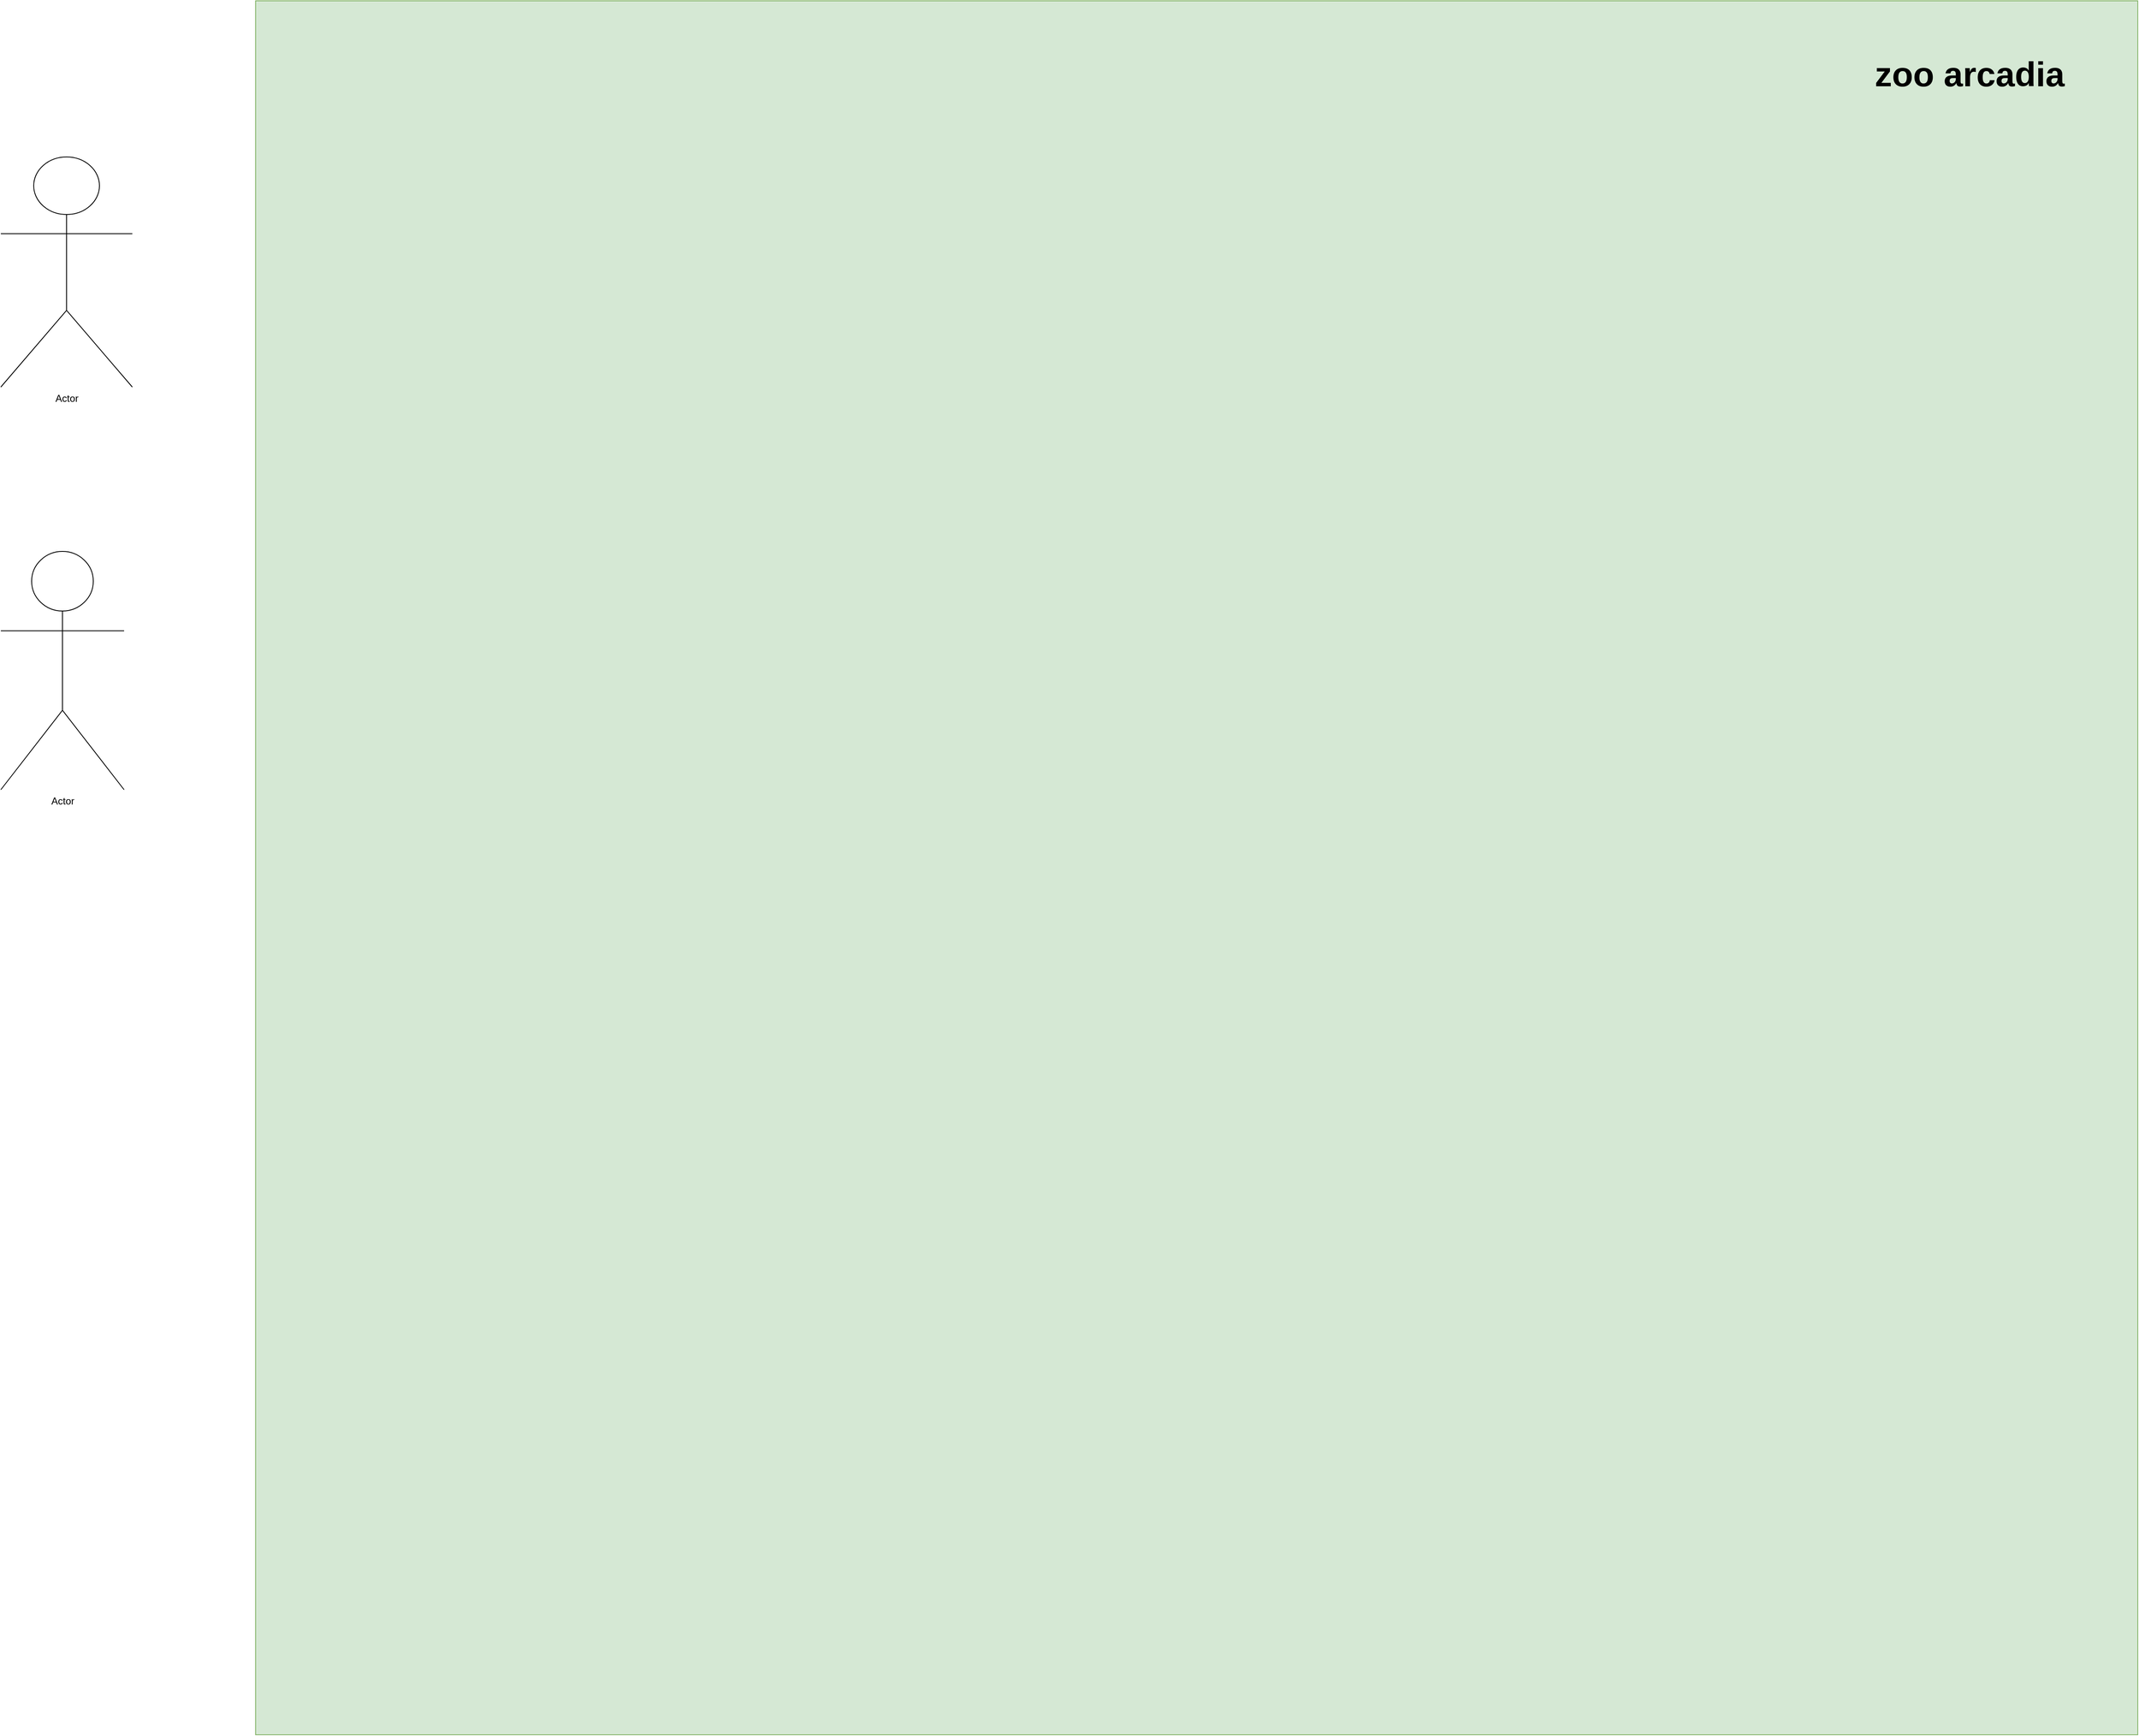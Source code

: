 <mxfile version="24.6.4" type="github">
  <diagram name="Page-1" id="8-Un9mP4CI7cs1p9Rqkq">
    <mxGraphModel dx="1485" dy="744" grid="1" gridSize="10" guides="1" tooltips="1" connect="1" arrows="1" fold="1" page="1" pageScale="1" pageWidth="827" pageHeight="1169" math="0" shadow="0">
      <root>
        <mxCell id="0" />
        <mxCell id="1" parent="0" />
        <mxCell id="-KCOtKO4u_WiJWK0Voqh-3" value="" style="rounded=0;whiteSpace=wrap;html=1;fillColor=#d5e8d4;strokeColor=#82b366;" vertex="1" parent="1">
          <mxGeometry x="460" y="160" width="2290" height="2110" as="geometry" />
        </mxCell>
        <mxCell id="-KCOtKO4u_WiJWK0Voqh-5" value="&lt;font style=&quot;font-size: 42px;&quot;&gt;zoo arcadia&lt;/font&gt;" style="text;strokeColor=none;fillColor=none;html=1;fontSize=24;fontStyle=1;verticalAlign=middle;align=center;" vertex="1" parent="1">
          <mxGeometry x="2410" y="230" width="270" height="40" as="geometry" />
        </mxCell>
        <mxCell id="-KCOtKO4u_WiJWK0Voqh-11" value="Actor" style="shape=umlActor;verticalLabelPosition=bottom;verticalAlign=top;html=1;outlineConnect=0;" vertex="1" parent="1">
          <mxGeometry x="150" y="350" width="160" height="280" as="geometry" />
        </mxCell>
        <mxCell id="-KCOtKO4u_WiJWK0Voqh-12" value="Actor" style="shape=umlActor;verticalLabelPosition=bottom;verticalAlign=top;html=1;outlineConnect=0;" vertex="1" parent="1">
          <mxGeometry x="150" y="830" width="150" height="290" as="geometry" />
        </mxCell>
      </root>
    </mxGraphModel>
  </diagram>
</mxfile>

